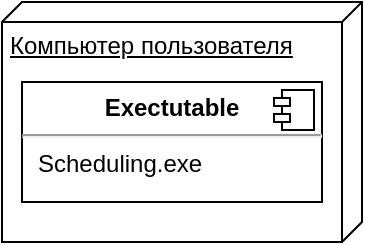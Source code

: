 <mxfile version="13.1.8" type="device"><diagram id="V1lh2LssfxeksVIvrLMP" name="Page-1"><mxGraphModel dx="632" dy="328" grid="1" gridSize="10" guides="1" tooltips="1" connect="1" arrows="1" fold="1" page="1" pageScale="1" pageWidth="827" pageHeight="1169" math="0" shadow="0"><root><mxCell id="0"/><mxCell id="1" parent="0"/><mxCell id="GLbgUv259kjVJQUsx7w4-1" value="Компьютер пользователя" style="verticalAlign=top;align=left;spacingTop=8;spacingLeft=2;spacingRight=12;shape=cube;size=10;direction=south;fontStyle=4;html=1;" vertex="1" parent="1"><mxGeometry x="160" y="80" width="180" height="120" as="geometry"/></mxCell><mxCell id="GLbgUv259kjVJQUsx7w4-2" value="&lt;p style=&quot;text-align: center ; margin: 6px 0px 0px&quot;&gt;&lt;b&gt;Exectutable&lt;/b&gt;&lt;/p&gt;&lt;hr&gt;&lt;p style=&quot;margin: 0px 0px 0px 8px&quot;&gt;Scheduling.exe&lt;/p&gt;" style="align=left;overflow=fill;html=1;dropTarget=0;" vertex="1" parent="1"><mxGeometry x="170" y="120" width="150" height="60" as="geometry"/></mxCell><mxCell id="GLbgUv259kjVJQUsx7w4-3" value="" style="shape=component;jettyWidth=8;jettyHeight=4;" vertex="1" parent="GLbgUv259kjVJQUsx7w4-2"><mxGeometry x="1" width="20" height="20" relative="1" as="geometry"><mxPoint x="-24" y="4" as="offset"/></mxGeometry></mxCell></root></mxGraphModel></diagram></mxfile>